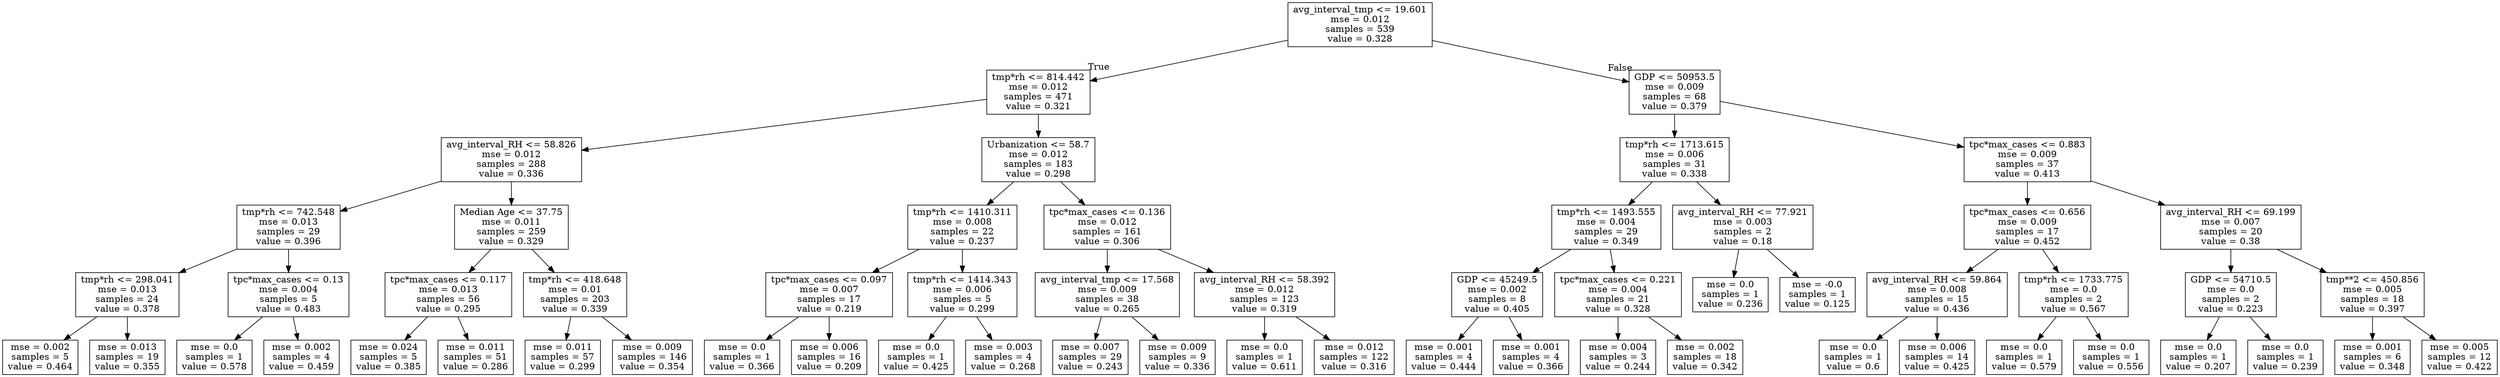digraph Tree {
node [shape=box] ;
0 [label="avg_interval_tmp <= 19.601\nmse = 0.012\nsamples = 539\nvalue = 0.328"] ;
1 [label="tmp*rh <= 814.442\nmse = 0.012\nsamples = 471\nvalue = 0.321"] ;
0 -> 1 [labeldistance=2.5, labelangle=45, headlabel="True"] ;
2 [label="avg_interval_RH <= 58.826\nmse = 0.012\nsamples = 288\nvalue = 0.336"] ;
1 -> 2 ;
3 [label="tmp*rh <= 742.548\nmse = 0.013\nsamples = 29\nvalue = 0.396"] ;
2 -> 3 ;
4 [label="tmp*rh <= 298.041\nmse = 0.013\nsamples = 24\nvalue = 0.378"] ;
3 -> 4 ;
5 [label="mse = 0.002\nsamples = 5\nvalue = 0.464"] ;
4 -> 5 ;
6 [label="mse = 0.013\nsamples = 19\nvalue = 0.355"] ;
4 -> 6 ;
7 [label="tpc*max_cases <= 0.13\nmse = 0.004\nsamples = 5\nvalue = 0.483"] ;
3 -> 7 ;
8 [label="mse = 0.0\nsamples = 1\nvalue = 0.578"] ;
7 -> 8 ;
9 [label="mse = 0.002\nsamples = 4\nvalue = 0.459"] ;
7 -> 9 ;
10 [label="Median Age <= 37.75\nmse = 0.011\nsamples = 259\nvalue = 0.329"] ;
2 -> 10 ;
11 [label="tpc*max_cases <= 0.117\nmse = 0.013\nsamples = 56\nvalue = 0.295"] ;
10 -> 11 ;
12 [label="mse = 0.024\nsamples = 5\nvalue = 0.385"] ;
11 -> 12 ;
13 [label="mse = 0.011\nsamples = 51\nvalue = 0.286"] ;
11 -> 13 ;
14 [label="tmp*rh <= 418.648\nmse = 0.01\nsamples = 203\nvalue = 0.339"] ;
10 -> 14 ;
15 [label="mse = 0.011\nsamples = 57\nvalue = 0.299"] ;
14 -> 15 ;
16 [label="mse = 0.009\nsamples = 146\nvalue = 0.354"] ;
14 -> 16 ;
17 [label="Urbanization <= 58.7\nmse = 0.012\nsamples = 183\nvalue = 0.298"] ;
1 -> 17 ;
18 [label="tmp*rh <= 1410.311\nmse = 0.008\nsamples = 22\nvalue = 0.237"] ;
17 -> 18 ;
19 [label="tpc*max_cases <= 0.097\nmse = 0.007\nsamples = 17\nvalue = 0.219"] ;
18 -> 19 ;
20 [label="mse = 0.0\nsamples = 1\nvalue = 0.366"] ;
19 -> 20 ;
21 [label="mse = 0.006\nsamples = 16\nvalue = 0.209"] ;
19 -> 21 ;
22 [label="tmp*rh <= 1414.343\nmse = 0.006\nsamples = 5\nvalue = 0.299"] ;
18 -> 22 ;
23 [label="mse = 0.0\nsamples = 1\nvalue = 0.425"] ;
22 -> 23 ;
24 [label="mse = 0.003\nsamples = 4\nvalue = 0.268"] ;
22 -> 24 ;
25 [label="tpc*max_cases <= 0.136\nmse = 0.012\nsamples = 161\nvalue = 0.306"] ;
17 -> 25 ;
26 [label="avg_interval_tmp <= 17.568\nmse = 0.009\nsamples = 38\nvalue = 0.265"] ;
25 -> 26 ;
27 [label="mse = 0.007\nsamples = 29\nvalue = 0.243"] ;
26 -> 27 ;
28 [label="mse = 0.009\nsamples = 9\nvalue = 0.336"] ;
26 -> 28 ;
29 [label="avg_interval_RH <= 58.392\nmse = 0.012\nsamples = 123\nvalue = 0.319"] ;
25 -> 29 ;
30 [label="mse = 0.0\nsamples = 1\nvalue = 0.611"] ;
29 -> 30 ;
31 [label="mse = 0.012\nsamples = 122\nvalue = 0.316"] ;
29 -> 31 ;
32 [label="GDP <= 50953.5\nmse = 0.009\nsamples = 68\nvalue = 0.379"] ;
0 -> 32 [labeldistance=2.5, labelangle=-45, headlabel="False"] ;
33 [label="tmp*rh <= 1713.615\nmse = 0.006\nsamples = 31\nvalue = 0.338"] ;
32 -> 33 ;
34 [label="tmp*rh <= 1493.555\nmse = 0.004\nsamples = 29\nvalue = 0.349"] ;
33 -> 34 ;
35 [label="GDP <= 45249.5\nmse = 0.002\nsamples = 8\nvalue = 0.405"] ;
34 -> 35 ;
36 [label="mse = 0.001\nsamples = 4\nvalue = 0.444"] ;
35 -> 36 ;
37 [label="mse = 0.001\nsamples = 4\nvalue = 0.366"] ;
35 -> 37 ;
38 [label="tpc*max_cases <= 0.221\nmse = 0.004\nsamples = 21\nvalue = 0.328"] ;
34 -> 38 ;
39 [label="mse = 0.004\nsamples = 3\nvalue = 0.244"] ;
38 -> 39 ;
40 [label="mse = 0.002\nsamples = 18\nvalue = 0.342"] ;
38 -> 40 ;
41 [label="avg_interval_RH <= 77.921\nmse = 0.003\nsamples = 2\nvalue = 0.18"] ;
33 -> 41 ;
42 [label="mse = 0.0\nsamples = 1\nvalue = 0.236"] ;
41 -> 42 ;
43 [label="mse = -0.0\nsamples = 1\nvalue = 0.125"] ;
41 -> 43 ;
44 [label="tpc*max_cases <= 0.883\nmse = 0.009\nsamples = 37\nvalue = 0.413"] ;
32 -> 44 ;
45 [label="tpc*max_cases <= 0.656\nmse = 0.009\nsamples = 17\nvalue = 0.452"] ;
44 -> 45 ;
46 [label="avg_interval_RH <= 59.864\nmse = 0.008\nsamples = 15\nvalue = 0.436"] ;
45 -> 46 ;
47 [label="mse = 0.0\nsamples = 1\nvalue = 0.6"] ;
46 -> 47 ;
48 [label="mse = 0.006\nsamples = 14\nvalue = 0.425"] ;
46 -> 48 ;
49 [label="tmp*rh <= 1733.775\nmse = 0.0\nsamples = 2\nvalue = 0.567"] ;
45 -> 49 ;
50 [label="mse = 0.0\nsamples = 1\nvalue = 0.579"] ;
49 -> 50 ;
51 [label="mse = 0.0\nsamples = 1\nvalue = 0.556"] ;
49 -> 51 ;
52 [label="avg_interval_RH <= 69.199\nmse = 0.007\nsamples = 20\nvalue = 0.38"] ;
44 -> 52 ;
53 [label="GDP <= 54710.5\nmse = 0.0\nsamples = 2\nvalue = 0.223"] ;
52 -> 53 ;
54 [label="mse = 0.0\nsamples = 1\nvalue = 0.207"] ;
53 -> 54 ;
55 [label="mse = 0.0\nsamples = 1\nvalue = 0.239"] ;
53 -> 55 ;
56 [label="tmp**2 <= 450.856\nmse = 0.005\nsamples = 18\nvalue = 0.397"] ;
52 -> 56 ;
57 [label="mse = 0.001\nsamples = 6\nvalue = 0.348"] ;
56 -> 57 ;
58 [label="mse = 0.005\nsamples = 12\nvalue = 0.422"] ;
56 -> 58 ;
}